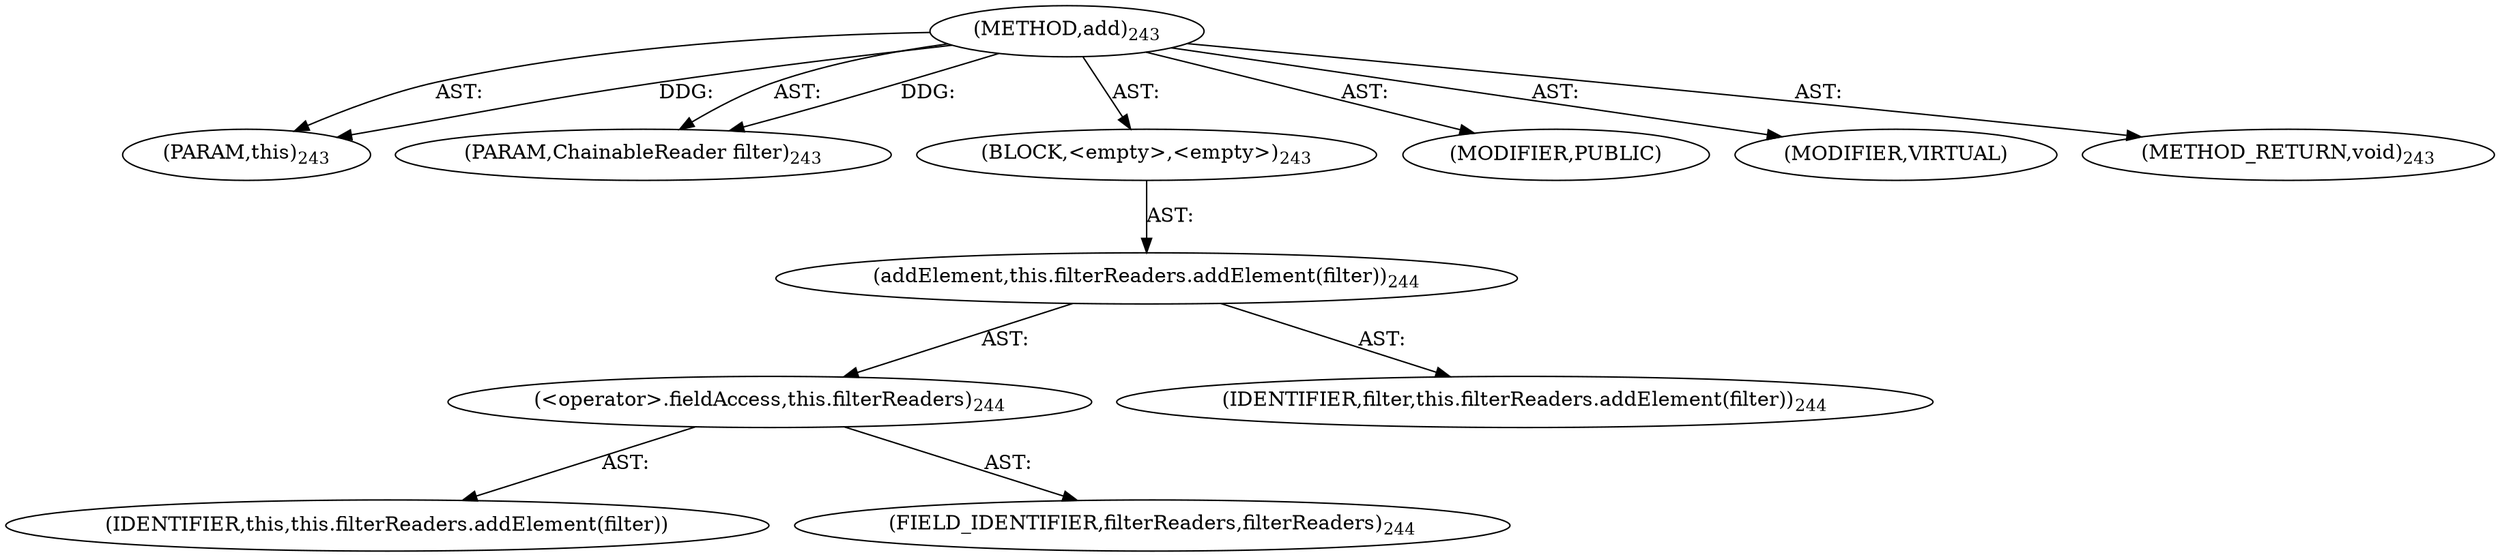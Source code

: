 digraph "add" {  
"111669149719" [label = <(METHOD,add)<SUB>243</SUB>> ]
"115964117037" [label = <(PARAM,this)<SUB>243</SUB>> ]
"115964117038" [label = <(PARAM,ChainableReader filter)<SUB>243</SUB>> ]
"25769803803" [label = <(BLOCK,&lt;empty&gt;,&lt;empty&gt;)<SUB>243</SUB>> ]
"30064771137" [label = <(addElement,this.filterReaders.addElement(filter))<SUB>244</SUB>> ]
"30064771138" [label = <(&lt;operator&gt;.fieldAccess,this.filterReaders)<SUB>244</SUB>> ]
"68719476797" [label = <(IDENTIFIER,this,this.filterReaders.addElement(filter))> ]
"55834574872" [label = <(FIELD_IDENTIFIER,filterReaders,filterReaders)<SUB>244</SUB>> ]
"68719476798" [label = <(IDENTIFIER,filter,this.filterReaders.addElement(filter))<SUB>244</SUB>> ]
"133143986223" [label = <(MODIFIER,PUBLIC)> ]
"133143986224" [label = <(MODIFIER,VIRTUAL)> ]
"128849018903" [label = <(METHOD_RETURN,void)<SUB>243</SUB>> ]
  "111669149719" -> "115964117037"  [ label = "AST: "] 
  "111669149719" -> "115964117038"  [ label = "AST: "] 
  "111669149719" -> "25769803803"  [ label = "AST: "] 
  "111669149719" -> "133143986223"  [ label = "AST: "] 
  "111669149719" -> "133143986224"  [ label = "AST: "] 
  "111669149719" -> "128849018903"  [ label = "AST: "] 
  "25769803803" -> "30064771137"  [ label = "AST: "] 
  "30064771137" -> "30064771138"  [ label = "AST: "] 
  "30064771137" -> "68719476798"  [ label = "AST: "] 
  "30064771138" -> "68719476797"  [ label = "AST: "] 
  "30064771138" -> "55834574872"  [ label = "AST: "] 
  "111669149719" -> "115964117037"  [ label = "DDG: "] 
  "111669149719" -> "115964117038"  [ label = "DDG: "] 
}
